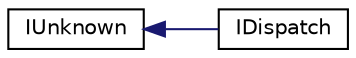 digraph G
{
  edge [fontname="Helvetica",fontsize="10",labelfontname="Helvetica",labelfontsize="10"];
  node [fontname="Helvetica",fontsize="10",shape=record];
  rankdir="LR";
  Node1 [label="IUnknown",height=0.2,width=0.4,color="black", fillcolor="white", style="filled",URL="$struct_i_unknown.html"];
  Node1 -> Node2 [dir="back",color="midnightblue",fontsize="10",style="solid",fontname="Helvetica"];
  Node2 [label="IDispatch",height=0.2,width=0.4,color="black", fillcolor="white", style="filled",URL="$struct_i_dispatch.html"];
}
